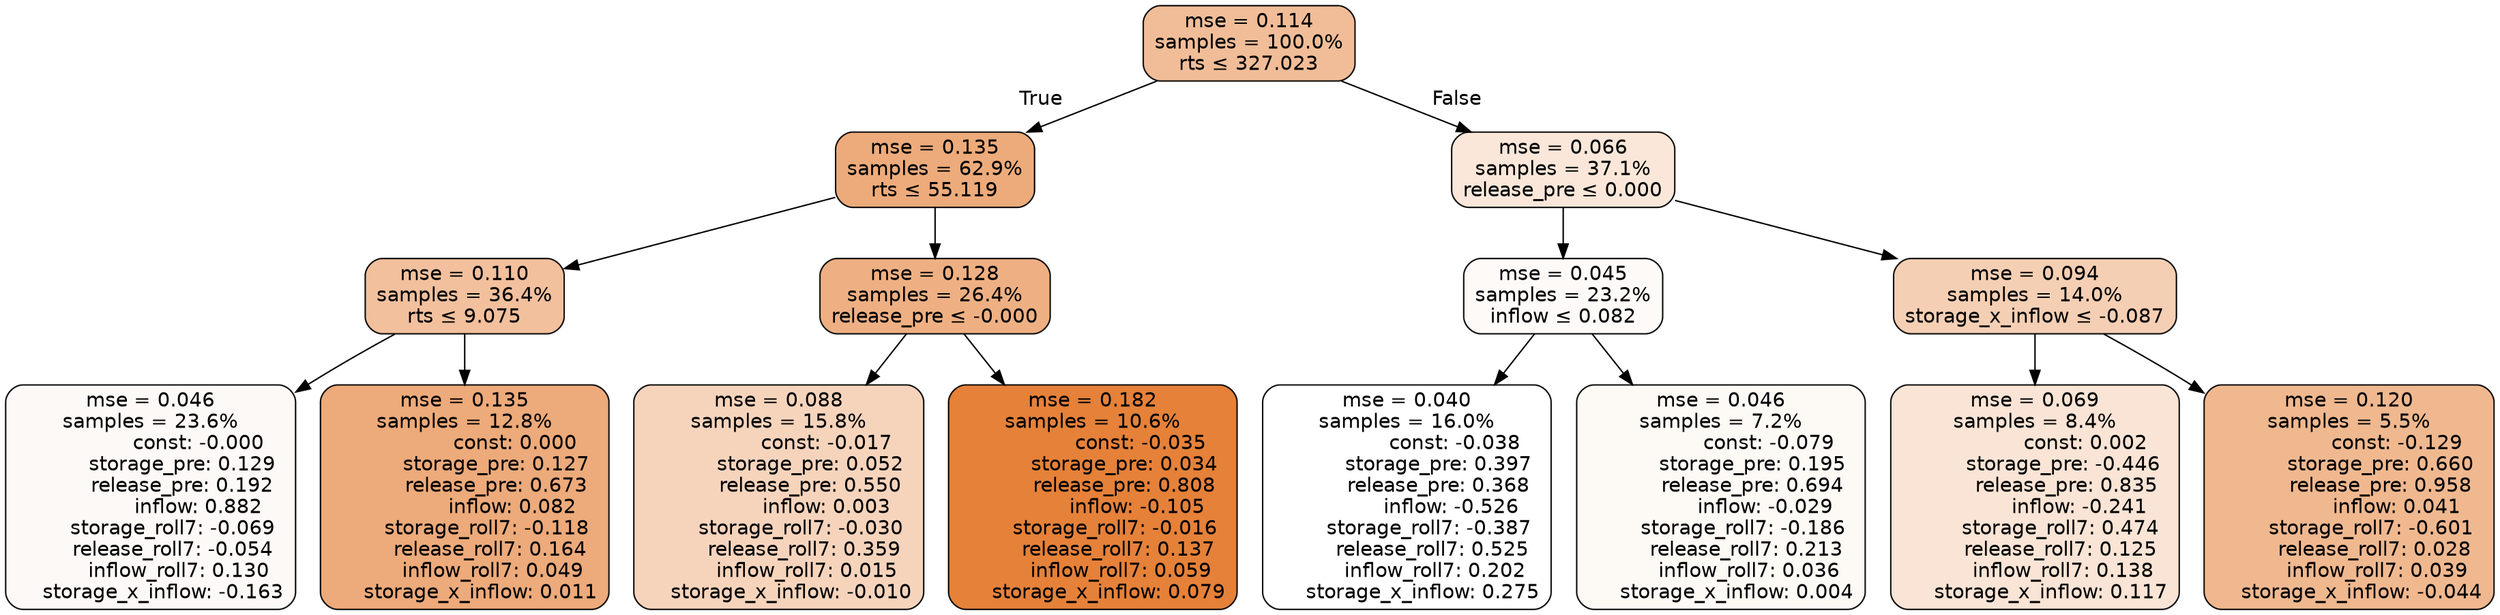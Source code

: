 digraph tree {
bgcolor="transparent"
node [shape=rectangle, style="filled, rounded", color="black", fontname=helvetica] ;
edge [fontname=helvetica] ;
	"0" [label="mse = 0.114
samples = 100.0%
rts &le; 327.023", fillcolor="#f1bd98"]
	"1" [label="mse = 0.135
samples = 62.9%
rts &le; 55.119", fillcolor="#edab7b"]
	"2" [label="mse = 0.110
samples = 36.4%
rts &le; 9.075", fillcolor="#f2c09d"]
	"3" [label="mse = 0.046
samples = 23.6%
               const: -0.000
          storage_pre: 0.129
          release_pre: 0.192
               inflow: 0.882
       storage_roll7: -0.069
       release_roll7: -0.054
         inflow_roll7: 0.130
    storage_x_inflow: -0.163", fillcolor="#fdf9f6"]
	"4" [label="mse = 0.135
samples = 12.8%
                const: 0.000
          storage_pre: 0.127
          release_pre: 0.673
               inflow: 0.082
       storage_roll7: -0.118
        release_roll7: 0.164
         inflow_roll7: 0.049
     storage_x_inflow: 0.011", fillcolor="#edaa7a"]
	"5" [label="mse = 0.128
samples = 26.4%
release_pre &le; -0.000", fillcolor="#eeb083"]
	"6" [label="mse = 0.088
samples = 15.8%
               const: -0.017
          storage_pre: 0.052
          release_pre: 0.550
               inflow: 0.003
       storage_roll7: -0.030
        release_roll7: 0.359
         inflow_roll7: 0.015
    storage_x_inflow: -0.010", fillcolor="#f6d4bc"]
	"7" [label="mse = 0.182
samples = 10.6%
               const: -0.035
          storage_pre: 0.034
          release_pre: 0.808
              inflow: -0.105
       storage_roll7: -0.016
        release_roll7: 0.137
         inflow_roll7: 0.059
     storage_x_inflow: 0.079", fillcolor="#e58139"]
	"8" [label="mse = 0.066
samples = 37.1%
release_pre &le; 0.000", fillcolor="#fae7d9"]
	"9" [label="mse = 0.045
samples = 23.2%
inflow &le; 0.082", fillcolor="#fefaf8"]
	"10" [label="mse = 0.040
samples = 16.0%
               const: -0.038
          storage_pre: 0.397
          release_pre: 0.368
              inflow: -0.526
       storage_roll7: -0.387
        release_roll7: 0.525
         inflow_roll7: 0.202
     storage_x_inflow: 0.275", fillcolor="#ffffff"]
	"11" [label="mse = 0.046
samples = 7.2%
               const: -0.079
          storage_pre: 0.195
          release_pre: 0.694
              inflow: -0.029
       storage_roll7: -0.186
        release_roll7: 0.213
         inflow_roll7: 0.036
     storage_x_inflow: 0.004", fillcolor="#fdf9f5"]
	"12" [label="mse = 0.094
samples = 14.0%
storage_x_inflow &le; -0.087", fillcolor="#f5cfb4"]
	"13" [label="mse = 0.069
samples = 8.4%
                const: 0.002
         storage_pre: -0.446
          release_pre: 0.835
              inflow: -0.241
        storage_roll7: 0.474
        release_roll7: 0.125
         inflow_roll7: 0.138
     storage_x_inflow: 0.117", fillcolor="#f9e4d5"]
	"14" [label="mse = 0.120
samples = 5.5%
               const: -0.129
          storage_pre: 0.660
          release_pre: 0.958
               inflow: 0.041
       storage_roll7: -0.601
        release_roll7: 0.028
         inflow_roll7: 0.039
    storage_x_inflow: -0.044", fillcolor="#f0b88f"]

	"0" -> "1" [labeldistance=2.5, labelangle=45, headlabel="True"]
	"1" -> "2"
	"2" -> "3"
	"2" -> "4"
	"1" -> "5"
	"5" -> "6"
	"5" -> "7"
	"0" -> "8" [labeldistance=2.5, labelangle=-45, headlabel="False"]
	"8" -> "9"
	"9" -> "10"
	"9" -> "11"
	"8" -> "12"
	"12" -> "13"
	"12" -> "14"
}